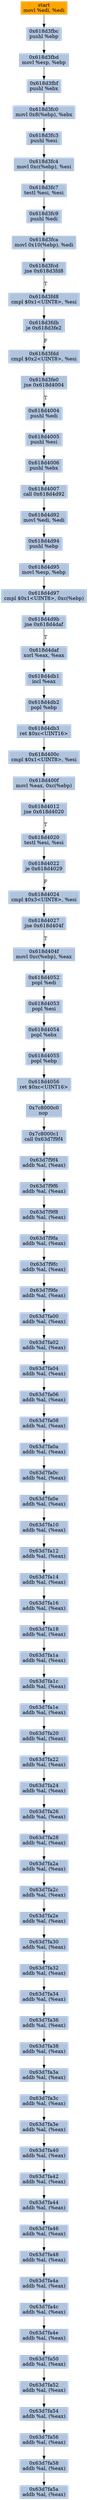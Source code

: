 digraph G {
node[shape=rectangle,style=filled,fillcolor=lightsteelblue,color=lightsteelblue]
bgcolor="transparent"
a0x618d3fbamovl_edi_edi[label="start\nmovl %edi, %edi",color="lightgrey",fillcolor="orange"];
a0x618d3fbcpushl_ebp[label="0x618d3fbc\npushl %ebp"];
a0x618d3fbdmovl_esp_ebp[label="0x618d3fbd\nmovl %esp, %ebp"];
a0x618d3fbfpushl_ebx[label="0x618d3fbf\npushl %ebx"];
a0x618d3fc0movl_0x8ebp__ebx[label="0x618d3fc0\nmovl 0x8(%ebp), %ebx"];
a0x618d3fc3pushl_esi[label="0x618d3fc3\npushl %esi"];
a0x618d3fc4movl_0xcebp__esi[label="0x618d3fc4\nmovl 0xc(%ebp), %esi"];
a0x618d3fc7testl_esi_esi[label="0x618d3fc7\ntestl %esi, %esi"];
a0x618d3fc9pushl_edi[label="0x618d3fc9\npushl %edi"];
a0x618d3fcamovl_0x10ebp__edi[label="0x618d3fca\nmovl 0x10(%ebp), %edi"];
a0x618d3fcdjne_0x618d3fd8[label="0x618d3fcd\njne 0x618d3fd8"];
a0x618d3fd8cmpl_0x1UINT8_esi[label="0x618d3fd8\ncmpl $0x1<UINT8>, %esi"];
a0x618d3fdbje_0x618d3fe2[label="0x618d3fdb\nje 0x618d3fe2"];
a0x618d3fddcmpl_0x2UINT8_esi[label="0x618d3fdd\ncmpl $0x2<UINT8>, %esi"];
a0x618d3fe0jne_0x618d4004[label="0x618d3fe0\njne 0x618d4004"];
a0x618d4004pushl_edi[label="0x618d4004\npushl %edi"];
a0x618d4005pushl_esi[label="0x618d4005\npushl %esi"];
a0x618d4006pushl_ebx[label="0x618d4006\npushl %ebx"];
a0x618d4007call_0x618d4d92[label="0x618d4007\ncall 0x618d4d92"];
a0x618d4d92movl_edi_edi[label="0x618d4d92\nmovl %edi, %edi"];
a0x618d4d94pushl_ebp[label="0x618d4d94\npushl %ebp"];
a0x618d4d95movl_esp_ebp[label="0x618d4d95\nmovl %esp, %ebp"];
a0x618d4d97cmpl_0x1UINT8_0xcebp_[label="0x618d4d97\ncmpl $0x1<UINT8>, 0xc(%ebp)"];
a0x618d4d9bjne_0x618d4daf[label="0x618d4d9b\njne 0x618d4daf"];
a0x618d4dafxorl_eax_eax[label="0x618d4daf\nxorl %eax, %eax"];
a0x618d4db1incl_eax[label="0x618d4db1\nincl %eax"];
a0x618d4db2popl_ebp[label="0x618d4db2\npopl %ebp"];
a0x618d4db3ret_0xcUINT16[label="0x618d4db3\nret $0xc<UINT16>"];
a0x618d400ccmpl_0x1UINT8_esi[label="0x618d400c\ncmpl $0x1<UINT8>, %esi"];
a0x618d400fmovl_eax_0xcebp_[label="0x618d400f\nmovl %eax, 0xc(%ebp)"];
a0x618d4012jne_0x618d4020[label="0x618d4012\njne 0x618d4020"];
a0x618d4020testl_esi_esi[label="0x618d4020\ntestl %esi, %esi"];
a0x618d4022je_0x618d4029[label="0x618d4022\nje 0x618d4029"];
a0x618d4024cmpl_0x3UINT8_esi[label="0x618d4024\ncmpl $0x3<UINT8>, %esi"];
a0x618d4027jne_0x618d404f[label="0x618d4027\njne 0x618d404f"];
a0x618d404fmovl_0xcebp__eax[label="0x618d404f\nmovl 0xc(%ebp), %eax"];
a0x618d4052popl_edi[label="0x618d4052\npopl %edi"];
a0x618d4053popl_esi[label="0x618d4053\npopl %esi"];
a0x618d4054popl_ebx[label="0x618d4054\npopl %ebx"];
a0x618d4055popl_ebp[label="0x618d4055\npopl %ebp"];
a0x618d4056ret_0xcUINT16[label="0x618d4056\nret $0xc<UINT16>"];
a0x7c8000c0nop_[label="0x7c8000c0\nnop "];
a0x7c8000c1call_0x63d7f9f4[label="0x7c8000c1\ncall 0x63d7f9f4"];
a0x63d7f9f4addb_al_eax_[label="0x63d7f9f4\naddb %al, (%eax)"];
a0x63d7f9f6addb_al_eax_[label="0x63d7f9f6\naddb %al, (%eax)"];
a0x63d7f9f8addb_al_eax_[label="0x63d7f9f8\naddb %al, (%eax)"];
a0x63d7f9faaddb_al_eax_[label="0x63d7f9fa\naddb %al, (%eax)"];
a0x63d7f9fcaddb_al_eax_[label="0x63d7f9fc\naddb %al, (%eax)"];
a0x63d7f9feaddb_al_eax_[label="0x63d7f9fe\naddb %al, (%eax)"];
a0x63d7fa00addb_al_eax_[label="0x63d7fa00\naddb %al, (%eax)"];
a0x63d7fa02addb_al_eax_[label="0x63d7fa02\naddb %al, (%eax)"];
a0x63d7fa04addb_al_eax_[label="0x63d7fa04\naddb %al, (%eax)"];
a0x63d7fa06addb_al_eax_[label="0x63d7fa06\naddb %al, (%eax)"];
a0x63d7fa08addb_al_eax_[label="0x63d7fa08\naddb %al, (%eax)"];
a0x63d7fa0aaddb_al_eax_[label="0x63d7fa0a\naddb %al, (%eax)"];
a0x63d7fa0caddb_al_eax_[label="0x63d7fa0c\naddb %al, (%eax)"];
a0x63d7fa0eaddb_al_eax_[label="0x63d7fa0e\naddb %al, (%eax)"];
a0x63d7fa10addb_al_eax_[label="0x63d7fa10\naddb %al, (%eax)"];
a0x63d7fa12addb_al_eax_[label="0x63d7fa12\naddb %al, (%eax)"];
a0x63d7fa14addb_al_eax_[label="0x63d7fa14\naddb %al, (%eax)"];
a0x63d7fa16addb_al_eax_[label="0x63d7fa16\naddb %al, (%eax)"];
a0x63d7fa18addb_al_eax_[label="0x63d7fa18\naddb %al, (%eax)"];
a0x63d7fa1aaddb_al_eax_[label="0x63d7fa1a\naddb %al, (%eax)"];
a0x63d7fa1caddb_al_eax_[label="0x63d7fa1c\naddb %al, (%eax)"];
a0x63d7fa1eaddb_al_eax_[label="0x63d7fa1e\naddb %al, (%eax)"];
a0x63d7fa20addb_al_eax_[label="0x63d7fa20\naddb %al, (%eax)"];
a0x63d7fa22addb_al_eax_[label="0x63d7fa22\naddb %al, (%eax)"];
a0x63d7fa24addb_al_eax_[label="0x63d7fa24\naddb %al, (%eax)"];
a0x63d7fa26addb_al_eax_[label="0x63d7fa26\naddb %al, (%eax)"];
a0x63d7fa28addb_al_eax_[label="0x63d7fa28\naddb %al, (%eax)"];
a0x63d7fa2aaddb_al_eax_[label="0x63d7fa2a\naddb %al, (%eax)"];
a0x63d7fa2caddb_al_eax_[label="0x63d7fa2c\naddb %al, (%eax)"];
a0x63d7fa2eaddb_al_eax_[label="0x63d7fa2e\naddb %al, (%eax)"];
a0x63d7fa30addb_al_eax_[label="0x63d7fa30\naddb %al, (%eax)"];
a0x63d7fa32addb_al_eax_[label="0x63d7fa32\naddb %al, (%eax)"];
a0x63d7fa34addb_al_eax_[label="0x63d7fa34\naddb %al, (%eax)"];
a0x63d7fa36addb_al_eax_[label="0x63d7fa36\naddb %al, (%eax)"];
a0x63d7fa38addb_al_eax_[label="0x63d7fa38\naddb %al, (%eax)"];
a0x63d7fa3aaddb_al_eax_[label="0x63d7fa3a\naddb %al, (%eax)"];
a0x63d7fa3caddb_al_eax_[label="0x63d7fa3c\naddb %al, (%eax)"];
a0x63d7fa3eaddb_al_eax_[label="0x63d7fa3e\naddb %al, (%eax)"];
a0x63d7fa40addb_al_eax_[label="0x63d7fa40\naddb %al, (%eax)"];
a0x63d7fa42addb_al_eax_[label="0x63d7fa42\naddb %al, (%eax)"];
a0x63d7fa44addb_al_eax_[label="0x63d7fa44\naddb %al, (%eax)"];
a0x63d7fa46addb_al_eax_[label="0x63d7fa46\naddb %al, (%eax)"];
a0x63d7fa48addb_al_eax_[label="0x63d7fa48\naddb %al, (%eax)"];
a0x63d7fa4aaddb_al_eax_[label="0x63d7fa4a\naddb %al, (%eax)"];
a0x63d7fa4caddb_al_eax_[label="0x63d7fa4c\naddb %al, (%eax)"];
a0x63d7fa4eaddb_al_eax_[label="0x63d7fa4e\naddb %al, (%eax)"];
a0x63d7fa50addb_al_eax_[label="0x63d7fa50\naddb %al, (%eax)"];
a0x63d7fa52addb_al_eax_[label="0x63d7fa52\naddb %al, (%eax)"];
a0x63d7fa54addb_al_eax_[label="0x63d7fa54\naddb %al, (%eax)"];
a0x63d7fa56addb_al_eax_[label="0x63d7fa56\naddb %al, (%eax)"];
a0x63d7fa58addb_al_eax_[label="0x63d7fa58\naddb %al, (%eax)"];
a0x63d7fa5aaddb_al_eax_[label="0x63d7fa5a\naddb %al, (%eax)"];
a0x618d3fbamovl_edi_edi -> a0x618d3fbcpushl_ebp [color="#000000"];
a0x618d3fbcpushl_ebp -> a0x618d3fbdmovl_esp_ebp [color="#000000"];
a0x618d3fbdmovl_esp_ebp -> a0x618d3fbfpushl_ebx [color="#000000"];
a0x618d3fbfpushl_ebx -> a0x618d3fc0movl_0x8ebp__ebx [color="#000000"];
a0x618d3fc0movl_0x8ebp__ebx -> a0x618d3fc3pushl_esi [color="#000000"];
a0x618d3fc3pushl_esi -> a0x618d3fc4movl_0xcebp__esi [color="#000000"];
a0x618d3fc4movl_0xcebp__esi -> a0x618d3fc7testl_esi_esi [color="#000000"];
a0x618d3fc7testl_esi_esi -> a0x618d3fc9pushl_edi [color="#000000"];
a0x618d3fc9pushl_edi -> a0x618d3fcamovl_0x10ebp__edi [color="#000000"];
a0x618d3fcamovl_0x10ebp__edi -> a0x618d3fcdjne_0x618d3fd8 [color="#000000"];
a0x618d3fcdjne_0x618d3fd8 -> a0x618d3fd8cmpl_0x1UINT8_esi [color="#000000",label="T"];
a0x618d3fd8cmpl_0x1UINT8_esi -> a0x618d3fdbje_0x618d3fe2 [color="#000000"];
a0x618d3fdbje_0x618d3fe2 -> a0x618d3fddcmpl_0x2UINT8_esi [color="#000000",label="F"];
a0x618d3fddcmpl_0x2UINT8_esi -> a0x618d3fe0jne_0x618d4004 [color="#000000"];
a0x618d3fe0jne_0x618d4004 -> a0x618d4004pushl_edi [color="#000000",label="T"];
a0x618d4004pushl_edi -> a0x618d4005pushl_esi [color="#000000"];
a0x618d4005pushl_esi -> a0x618d4006pushl_ebx [color="#000000"];
a0x618d4006pushl_ebx -> a0x618d4007call_0x618d4d92 [color="#000000"];
a0x618d4007call_0x618d4d92 -> a0x618d4d92movl_edi_edi [color="#000000"];
a0x618d4d92movl_edi_edi -> a0x618d4d94pushl_ebp [color="#000000"];
a0x618d4d94pushl_ebp -> a0x618d4d95movl_esp_ebp [color="#000000"];
a0x618d4d95movl_esp_ebp -> a0x618d4d97cmpl_0x1UINT8_0xcebp_ [color="#000000"];
a0x618d4d97cmpl_0x1UINT8_0xcebp_ -> a0x618d4d9bjne_0x618d4daf [color="#000000"];
a0x618d4d9bjne_0x618d4daf -> a0x618d4dafxorl_eax_eax [color="#000000",label="T"];
a0x618d4dafxorl_eax_eax -> a0x618d4db1incl_eax [color="#000000"];
a0x618d4db1incl_eax -> a0x618d4db2popl_ebp [color="#000000"];
a0x618d4db2popl_ebp -> a0x618d4db3ret_0xcUINT16 [color="#000000"];
a0x618d4db3ret_0xcUINT16 -> a0x618d400ccmpl_0x1UINT8_esi [color="#000000"];
a0x618d400ccmpl_0x1UINT8_esi -> a0x618d400fmovl_eax_0xcebp_ [color="#000000"];
a0x618d400fmovl_eax_0xcebp_ -> a0x618d4012jne_0x618d4020 [color="#000000"];
a0x618d4012jne_0x618d4020 -> a0x618d4020testl_esi_esi [color="#000000",label="T"];
a0x618d4020testl_esi_esi -> a0x618d4022je_0x618d4029 [color="#000000"];
a0x618d4022je_0x618d4029 -> a0x618d4024cmpl_0x3UINT8_esi [color="#000000",label="F"];
a0x618d4024cmpl_0x3UINT8_esi -> a0x618d4027jne_0x618d404f [color="#000000"];
a0x618d4027jne_0x618d404f -> a0x618d404fmovl_0xcebp__eax [color="#000000",label="T"];
a0x618d404fmovl_0xcebp__eax -> a0x618d4052popl_edi [color="#000000"];
a0x618d4052popl_edi -> a0x618d4053popl_esi [color="#000000"];
a0x618d4053popl_esi -> a0x618d4054popl_ebx [color="#000000"];
a0x618d4054popl_ebx -> a0x618d4055popl_ebp [color="#000000"];
a0x618d4055popl_ebp -> a0x618d4056ret_0xcUINT16 [color="#000000"];
a0x618d4056ret_0xcUINT16 -> a0x7c8000c0nop_ [color="#000000"];
a0x7c8000c0nop_ -> a0x7c8000c1call_0x63d7f9f4 [color="#000000"];
a0x7c8000c1call_0x63d7f9f4 -> a0x63d7f9f4addb_al_eax_ [color="#000000"];
a0x63d7f9f4addb_al_eax_ -> a0x63d7f9f6addb_al_eax_ [color="#000000"];
a0x63d7f9f6addb_al_eax_ -> a0x63d7f9f8addb_al_eax_ [color="#000000"];
a0x63d7f9f8addb_al_eax_ -> a0x63d7f9faaddb_al_eax_ [color="#000000"];
a0x63d7f9faaddb_al_eax_ -> a0x63d7f9fcaddb_al_eax_ [color="#000000"];
a0x63d7f9fcaddb_al_eax_ -> a0x63d7f9feaddb_al_eax_ [color="#000000"];
a0x63d7f9feaddb_al_eax_ -> a0x63d7fa00addb_al_eax_ [color="#000000"];
a0x63d7fa00addb_al_eax_ -> a0x63d7fa02addb_al_eax_ [color="#000000"];
a0x63d7fa02addb_al_eax_ -> a0x63d7fa04addb_al_eax_ [color="#000000"];
a0x63d7fa04addb_al_eax_ -> a0x63d7fa06addb_al_eax_ [color="#000000"];
a0x63d7fa06addb_al_eax_ -> a0x63d7fa08addb_al_eax_ [color="#000000"];
a0x63d7fa08addb_al_eax_ -> a0x63d7fa0aaddb_al_eax_ [color="#000000"];
a0x63d7fa0aaddb_al_eax_ -> a0x63d7fa0caddb_al_eax_ [color="#000000"];
a0x63d7fa0caddb_al_eax_ -> a0x63d7fa0eaddb_al_eax_ [color="#000000"];
a0x63d7fa0eaddb_al_eax_ -> a0x63d7fa10addb_al_eax_ [color="#000000"];
a0x63d7fa10addb_al_eax_ -> a0x63d7fa12addb_al_eax_ [color="#000000"];
a0x63d7fa12addb_al_eax_ -> a0x63d7fa14addb_al_eax_ [color="#000000"];
a0x63d7fa14addb_al_eax_ -> a0x63d7fa16addb_al_eax_ [color="#000000"];
a0x63d7fa16addb_al_eax_ -> a0x63d7fa18addb_al_eax_ [color="#000000"];
a0x63d7fa18addb_al_eax_ -> a0x63d7fa1aaddb_al_eax_ [color="#000000"];
a0x63d7fa1aaddb_al_eax_ -> a0x63d7fa1caddb_al_eax_ [color="#000000"];
a0x63d7fa1caddb_al_eax_ -> a0x63d7fa1eaddb_al_eax_ [color="#000000"];
a0x63d7fa1eaddb_al_eax_ -> a0x63d7fa20addb_al_eax_ [color="#000000"];
a0x63d7fa20addb_al_eax_ -> a0x63d7fa22addb_al_eax_ [color="#000000"];
a0x63d7fa22addb_al_eax_ -> a0x63d7fa24addb_al_eax_ [color="#000000"];
a0x63d7fa24addb_al_eax_ -> a0x63d7fa26addb_al_eax_ [color="#000000"];
a0x63d7fa26addb_al_eax_ -> a0x63d7fa28addb_al_eax_ [color="#000000"];
a0x63d7fa28addb_al_eax_ -> a0x63d7fa2aaddb_al_eax_ [color="#000000"];
a0x63d7fa2aaddb_al_eax_ -> a0x63d7fa2caddb_al_eax_ [color="#000000"];
a0x63d7fa2caddb_al_eax_ -> a0x63d7fa2eaddb_al_eax_ [color="#000000"];
a0x63d7fa2eaddb_al_eax_ -> a0x63d7fa30addb_al_eax_ [color="#000000"];
a0x63d7fa30addb_al_eax_ -> a0x63d7fa32addb_al_eax_ [color="#000000"];
a0x63d7fa32addb_al_eax_ -> a0x63d7fa34addb_al_eax_ [color="#000000"];
a0x63d7fa34addb_al_eax_ -> a0x63d7fa36addb_al_eax_ [color="#000000"];
a0x63d7fa36addb_al_eax_ -> a0x63d7fa38addb_al_eax_ [color="#000000"];
a0x63d7fa38addb_al_eax_ -> a0x63d7fa3aaddb_al_eax_ [color="#000000"];
a0x63d7fa3aaddb_al_eax_ -> a0x63d7fa3caddb_al_eax_ [color="#000000"];
a0x63d7fa3caddb_al_eax_ -> a0x63d7fa3eaddb_al_eax_ [color="#000000"];
a0x63d7fa3eaddb_al_eax_ -> a0x63d7fa40addb_al_eax_ [color="#000000"];
a0x63d7fa40addb_al_eax_ -> a0x63d7fa42addb_al_eax_ [color="#000000"];
a0x63d7fa42addb_al_eax_ -> a0x63d7fa44addb_al_eax_ [color="#000000"];
a0x63d7fa44addb_al_eax_ -> a0x63d7fa46addb_al_eax_ [color="#000000"];
a0x63d7fa46addb_al_eax_ -> a0x63d7fa48addb_al_eax_ [color="#000000"];
a0x63d7fa48addb_al_eax_ -> a0x63d7fa4aaddb_al_eax_ [color="#000000"];
a0x63d7fa4aaddb_al_eax_ -> a0x63d7fa4caddb_al_eax_ [color="#000000"];
a0x63d7fa4caddb_al_eax_ -> a0x63d7fa4eaddb_al_eax_ [color="#000000"];
a0x63d7fa4eaddb_al_eax_ -> a0x63d7fa50addb_al_eax_ [color="#000000"];
a0x63d7fa50addb_al_eax_ -> a0x63d7fa52addb_al_eax_ [color="#000000"];
a0x63d7fa52addb_al_eax_ -> a0x63d7fa54addb_al_eax_ [color="#000000"];
a0x63d7fa54addb_al_eax_ -> a0x63d7fa56addb_al_eax_ [color="#000000"];
a0x63d7fa56addb_al_eax_ -> a0x63d7fa58addb_al_eax_ [color="#000000"];
a0x63d7fa58addb_al_eax_ -> a0x63d7fa5aaddb_al_eax_ [color="#000000"];
}
